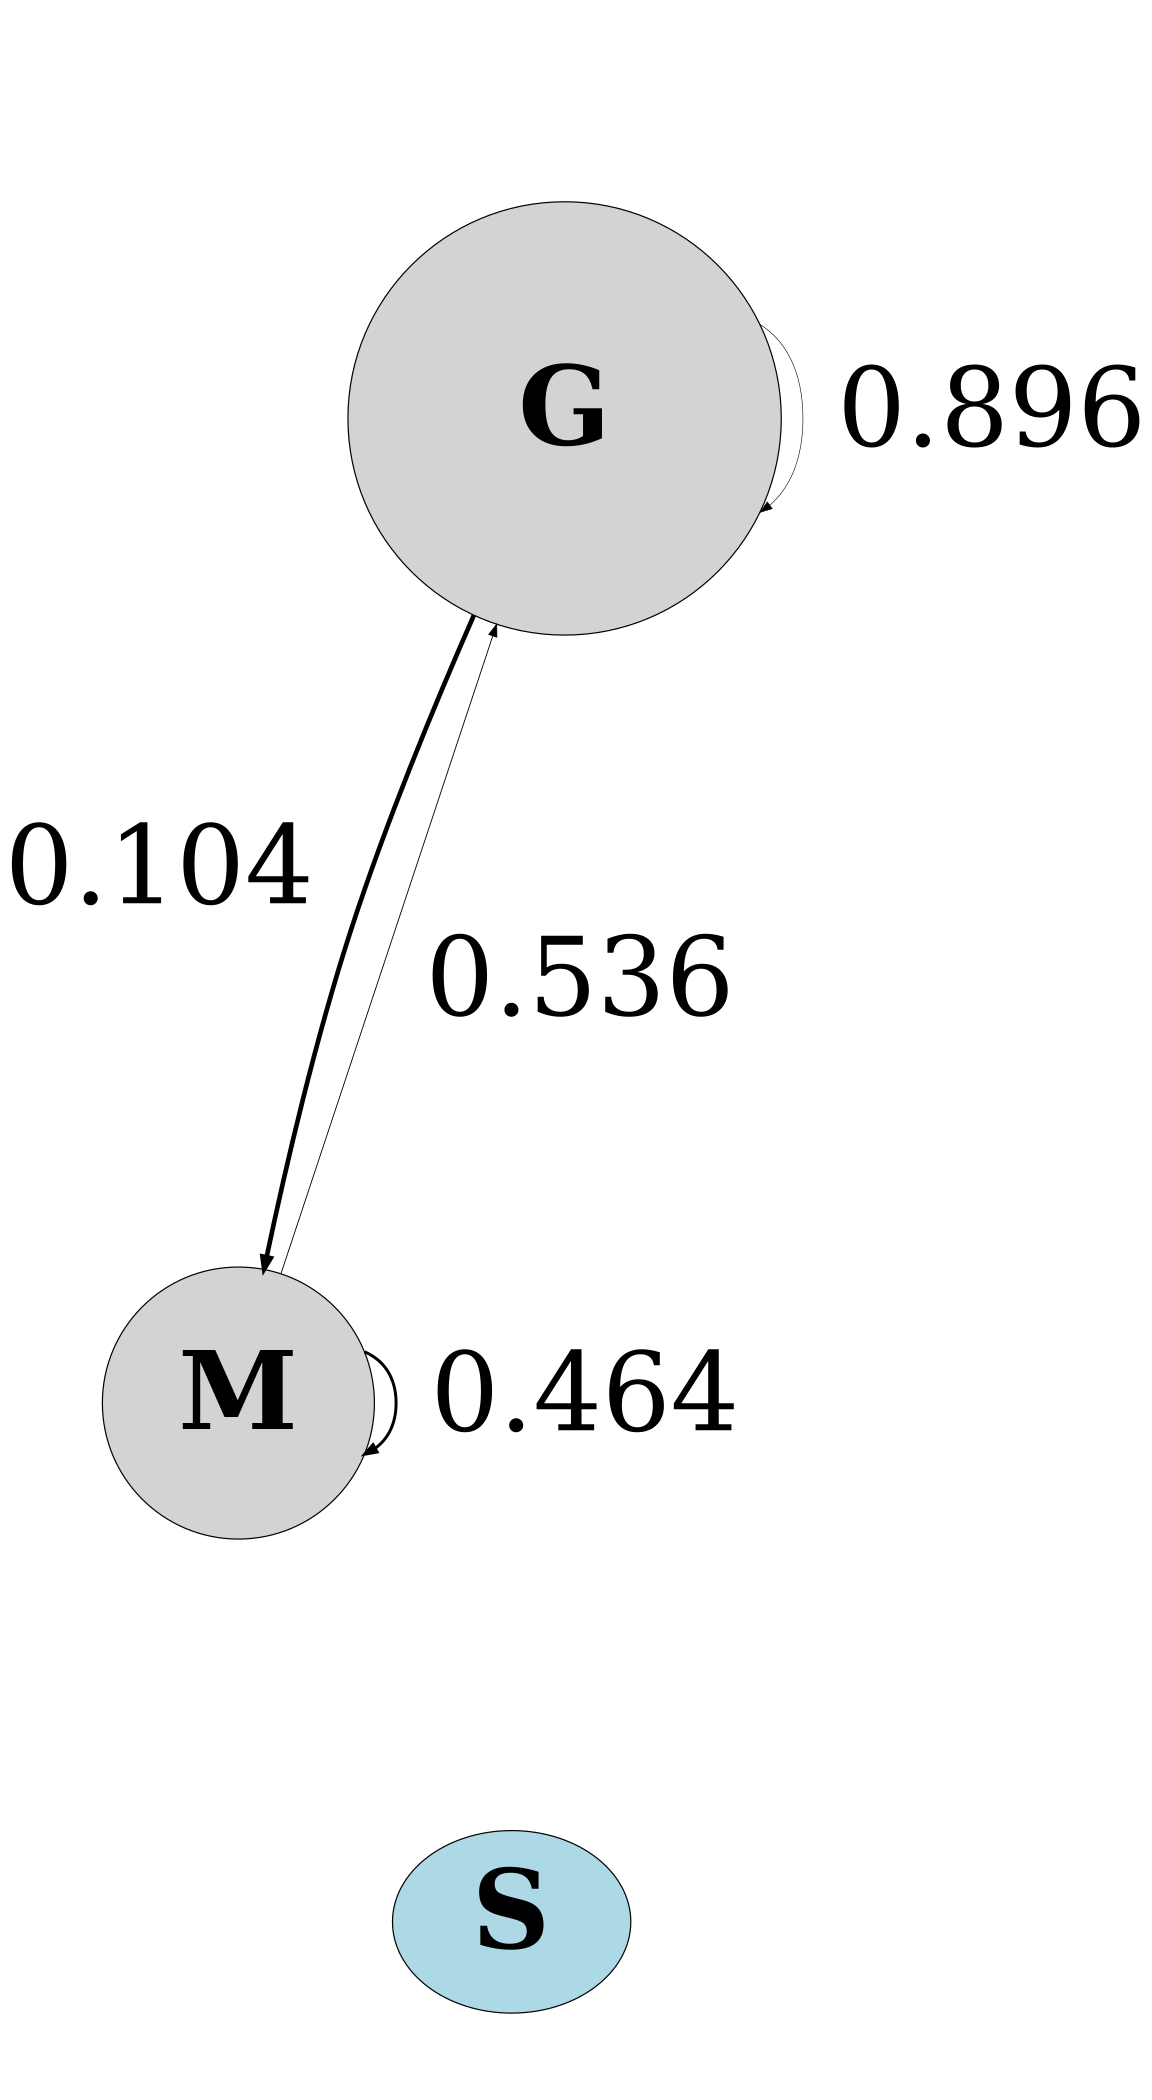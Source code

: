 digraph {
G -> G [label=" 0.896", fontsize="90", penwidth="0.4776"];
G -> M[xlabel="0.104 ", fontsize="90", penwidth="3.8528000000000002"];
G [width="5", height="5", fontsize="90", style="filled", fillcolor="lightgrey", label=< <B>G</B> >];
M -> G [label=" 0.536", fontsize="90", penwidth="0.746"];
M -> M [label=" 0.464", fontsize="90", penwidth="2.4652000000000003"];
M [width="3.145", height="3.145", fontsize="90", style="filled", fillcolor="lightgrey", label=< <B>M</B> >];

G -> S [label="", fontsize="90", penwidth="0", arrowsize="0"];
M -> S [label="", fontsize="90", penwidth="0", arrowsize="0"];
S -> G [label="", fontsize="90", penwidth="0", arrowsize="0"];
S -> M [label="", fontsize="90", penwidth="0", arrowsize="0"];
S -> S [label="", fontsize="90", penwidth="0", arrowsize="0"];
S [width="0.512", height="0.512", fontsize="90", style="filled", fillcolor="lightblue", label=< <B>S</B> >];

size="14,14"
ratio="2"}
